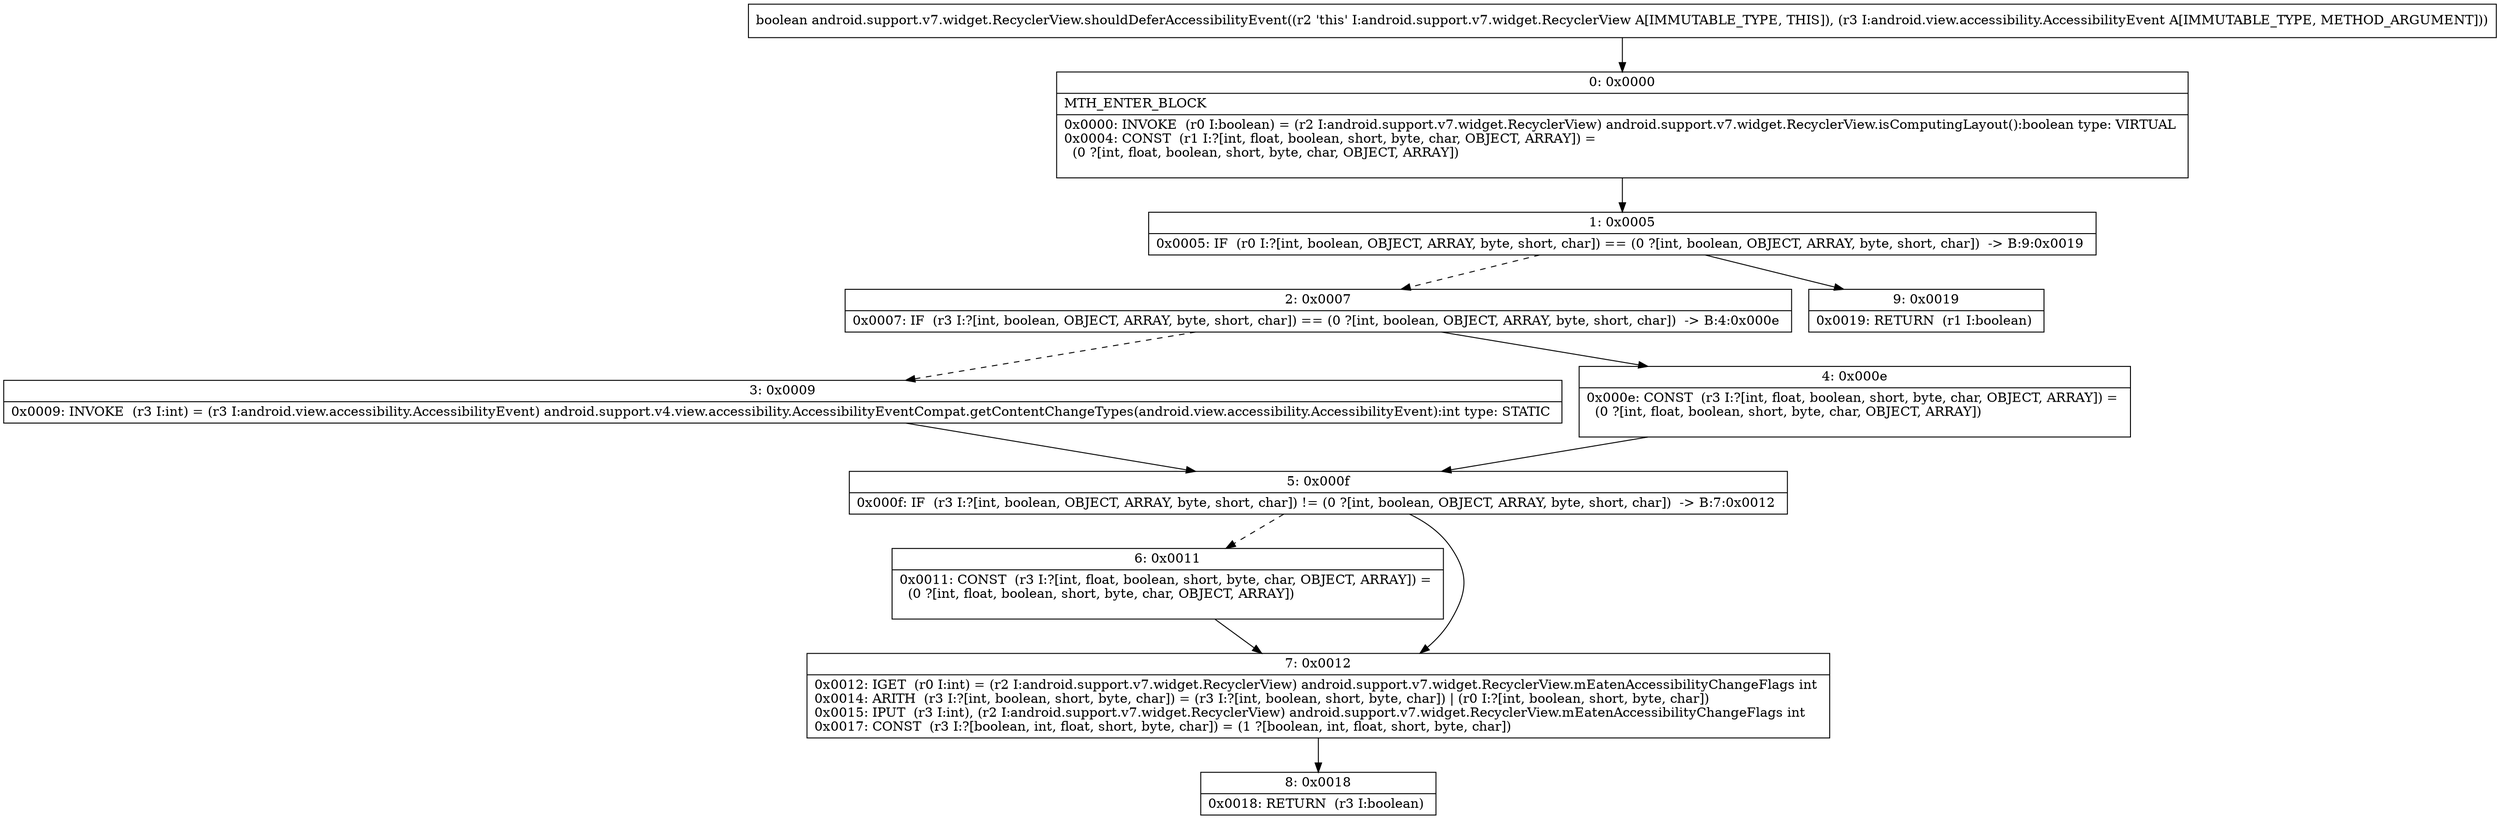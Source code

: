 digraph "CFG forandroid.support.v7.widget.RecyclerView.shouldDeferAccessibilityEvent(Landroid\/view\/accessibility\/AccessibilityEvent;)Z" {
Node_0 [shape=record,label="{0\:\ 0x0000|MTH_ENTER_BLOCK\l|0x0000: INVOKE  (r0 I:boolean) = (r2 I:android.support.v7.widget.RecyclerView) android.support.v7.widget.RecyclerView.isComputingLayout():boolean type: VIRTUAL \l0x0004: CONST  (r1 I:?[int, float, boolean, short, byte, char, OBJECT, ARRAY]) = \l  (0 ?[int, float, boolean, short, byte, char, OBJECT, ARRAY])\l \l}"];
Node_1 [shape=record,label="{1\:\ 0x0005|0x0005: IF  (r0 I:?[int, boolean, OBJECT, ARRAY, byte, short, char]) == (0 ?[int, boolean, OBJECT, ARRAY, byte, short, char])  \-\> B:9:0x0019 \l}"];
Node_2 [shape=record,label="{2\:\ 0x0007|0x0007: IF  (r3 I:?[int, boolean, OBJECT, ARRAY, byte, short, char]) == (0 ?[int, boolean, OBJECT, ARRAY, byte, short, char])  \-\> B:4:0x000e \l}"];
Node_3 [shape=record,label="{3\:\ 0x0009|0x0009: INVOKE  (r3 I:int) = (r3 I:android.view.accessibility.AccessibilityEvent) android.support.v4.view.accessibility.AccessibilityEventCompat.getContentChangeTypes(android.view.accessibility.AccessibilityEvent):int type: STATIC \l}"];
Node_4 [shape=record,label="{4\:\ 0x000e|0x000e: CONST  (r3 I:?[int, float, boolean, short, byte, char, OBJECT, ARRAY]) = \l  (0 ?[int, float, boolean, short, byte, char, OBJECT, ARRAY])\l \l}"];
Node_5 [shape=record,label="{5\:\ 0x000f|0x000f: IF  (r3 I:?[int, boolean, OBJECT, ARRAY, byte, short, char]) != (0 ?[int, boolean, OBJECT, ARRAY, byte, short, char])  \-\> B:7:0x0012 \l}"];
Node_6 [shape=record,label="{6\:\ 0x0011|0x0011: CONST  (r3 I:?[int, float, boolean, short, byte, char, OBJECT, ARRAY]) = \l  (0 ?[int, float, boolean, short, byte, char, OBJECT, ARRAY])\l \l}"];
Node_7 [shape=record,label="{7\:\ 0x0012|0x0012: IGET  (r0 I:int) = (r2 I:android.support.v7.widget.RecyclerView) android.support.v7.widget.RecyclerView.mEatenAccessibilityChangeFlags int \l0x0014: ARITH  (r3 I:?[int, boolean, short, byte, char]) = (r3 I:?[int, boolean, short, byte, char]) \| (r0 I:?[int, boolean, short, byte, char]) \l0x0015: IPUT  (r3 I:int), (r2 I:android.support.v7.widget.RecyclerView) android.support.v7.widget.RecyclerView.mEatenAccessibilityChangeFlags int \l0x0017: CONST  (r3 I:?[boolean, int, float, short, byte, char]) = (1 ?[boolean, int, float, short, byte, char]) \l}"];
Node_8 [shape=record,label="{8\:\ 0x0018|0x0018: RETURN  (r3 I:boolean) \l}"];
Node_9 [shape=record,label="{9\:\ 0x0019|0x0019: RETURN  (r1 I:boolean) \l}"];
MethodNode[shape=record,label="{boolean android.support.v7.widget.RecyclerView.shouldDeferAccessibilityEvent((r2 'this' I:android.support.v7.widget.RecyclerView A[IMMUTABLE_TYPE, THIS]), (r3 I:android.view.accessibility.AccessibilityEvent A[IMMUTABLE_TYPE, METHOD_ARGUMENT])) }"];
MethodNode -> Node_0;
Node_0 -> Node_1;
Node_1 -> Node_2[style=dashed];
Node_1 -> Node_9;
Node_2 -> Node_3[style=dashed];
Node_2 -> Node_4;
Node_3 -> Node_5;
Node_4 -> Node_5;
Node_5 -> Node_6[style=dashed];
Node_5 -> Node_7;
Node_6 -> Node_7;
Node_7 -> Node_8;
}

